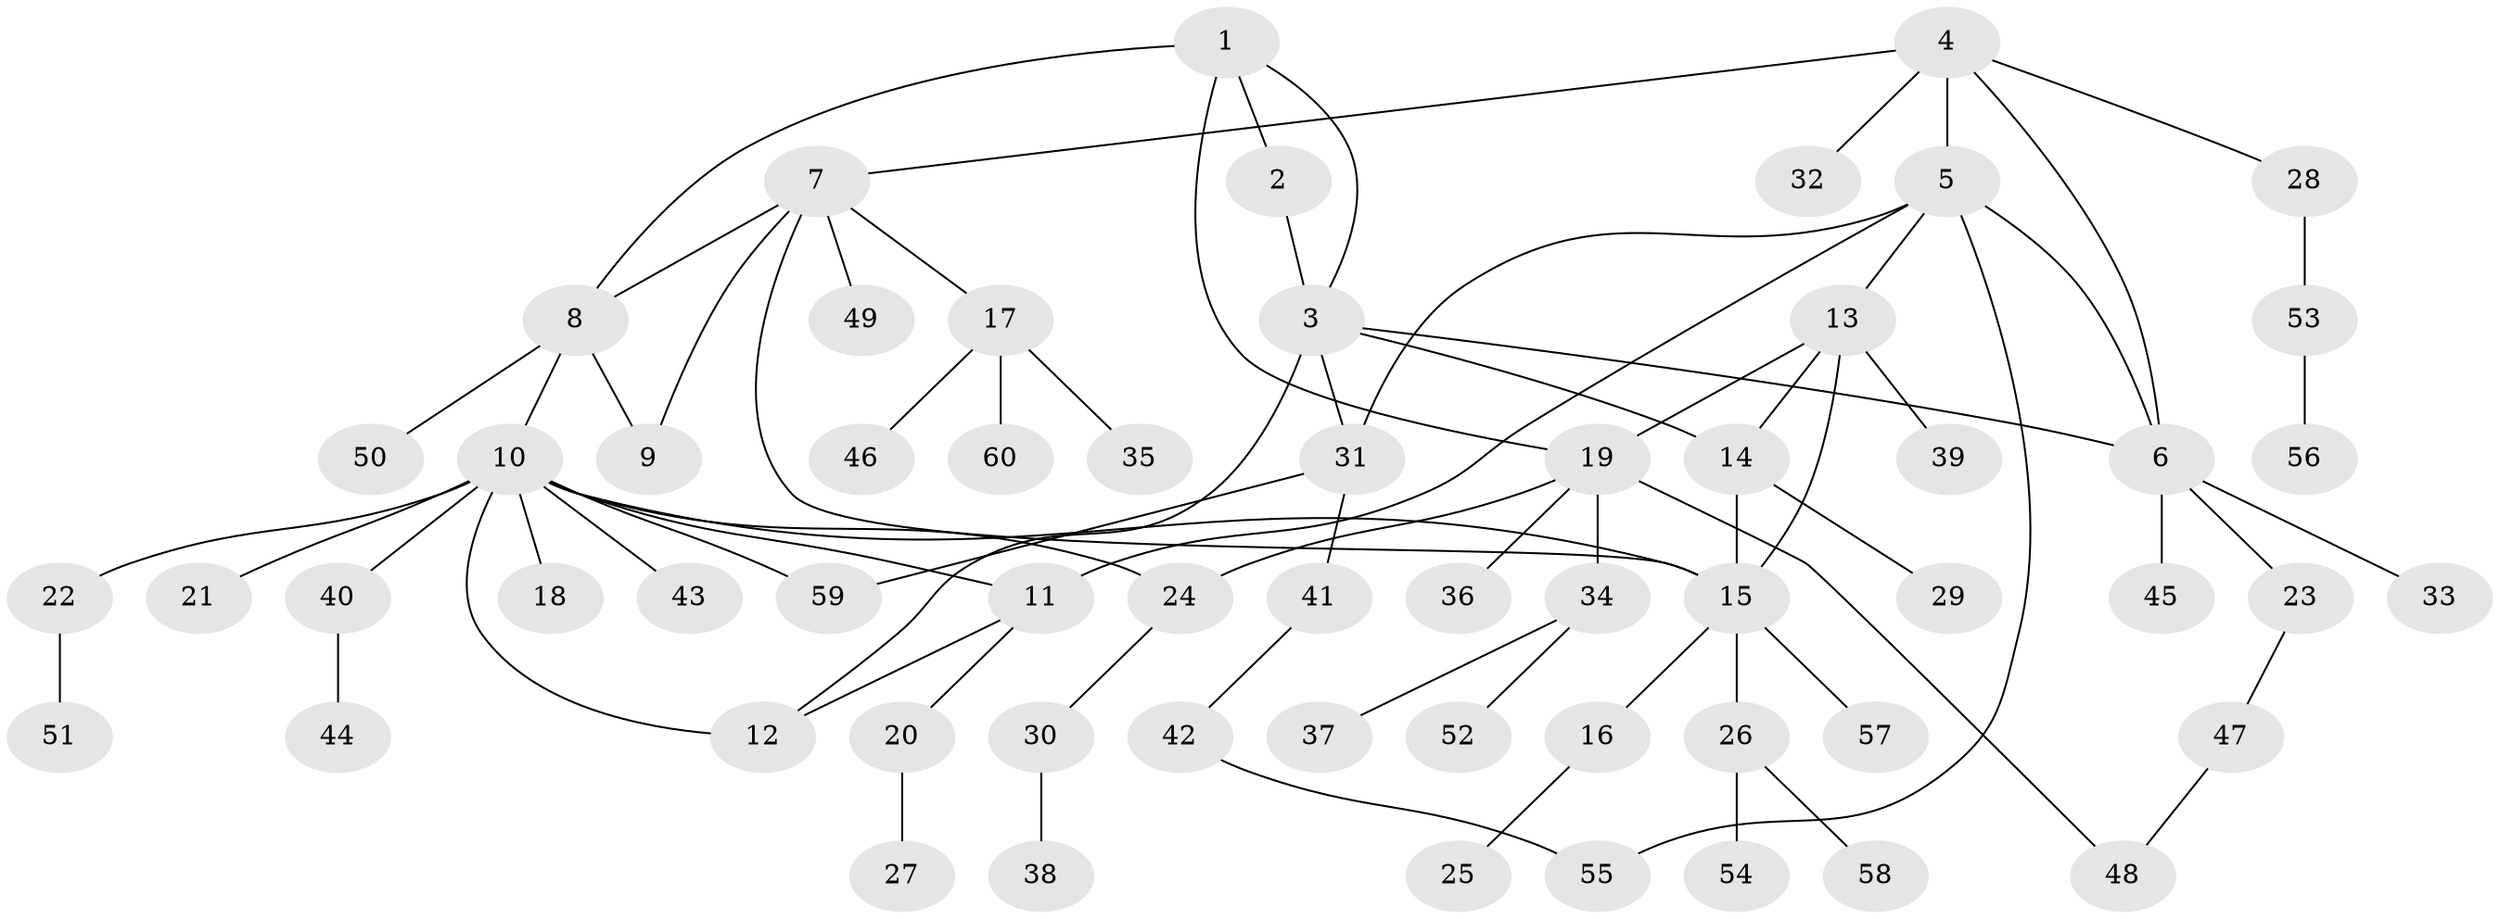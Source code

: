 // coarse degree distribution, {3: 0.075, 6: 0.05, 4: 0.05, 8: 0.05, 5: 0.025, 14: 0.025, 2: 0.225, 9: 0.025, 1: 0.475}
// Generated by graph-tools (version 1.1) at 2025/24/03/03/25 07:24:09]
// undirected, 60 vertices, 76 edges
graph export_dot {
graph [start="1"]
  node [color=gray90,style=filled];
  1;
  2;
  3;
  4;
  5;
  6;
  7;
  8;
  9;
  10;
  11;
  12;
  13;
  14;
  15;
  16;
  17;
  18;
  19;
  20;
  21;
  22;
  23;
  24;
  25;
  26;
  27;
  28;
  29;
  30;
  31;
  32;
  33;
  34;
  35;
  36;
  37;
  38;
  39;
  40;
  41;
  42;
  43;
  44;
  45;
  46;
  47;
  48;
  49;
  50;
  51;
  52;
  53;
  54;
  55;
  56;
  57;
  58;
  59;
  60;
  1 -- 2;
  1 -- 3;
  1 -- 8;
  1 -- 19;
  2 -- 3;
  3 -- 6;
  3 -- 12;
  3 -- 14;
  3 -- 31;
  4 -- 5;
  4 -- 6;
  4 -- 7;
  4 -- 28;
  4 -- 32;
  5 -- 6;
  5 -- 11;
  5 -- 13;
  5 -- 31;
  5 -- 55;
  6 -- 23;
  6 -- 33;
  6 -- 45;
  7 -- 8;
  7 -- 9;
  7 -- 15;
  7 -- 17;
  7 -- 49;
  8 -- 9;
  8 -- 10;
  8 -- 50;
  10 -- 11;
  10 -- 12;
  10 -- 15;
  10 -- 18;
  10 -- 21;
  10 -- 22;
  10 -- 24;
  10 -- 40;
  10 -- 43;
  10 -- 59;
  11 -- 12;
  11 -- 20;
  13 -- 14;
  13 -- 15;
  13 -- 19;
  13 -- 39;
  14 -- 15;
  14 -- 29;
  15 -- 16;
  15 -- 26;
  15 -- 57;
  16 -- 25;
  17 -- 35;
  17 -- 46;
  17 -- 60;
  19 -- 24;
  19 -- 34;
  19 -- 36;
  19 -- 48;
  20 -- 27;
  22 -- 51;
  23 -- 47;
  24 -- 30;
  26 -- 54;
  26 -- 58;
  28 -- 53;
  30 -- 38;
  31 -- 41;
  31 -- 59;
  34 -- 37;
  34 -- 52;
  40 -- 44;
  41 -- 42;
  42 -- 55;
  47 -- 48;
  53 -- 56;
}
